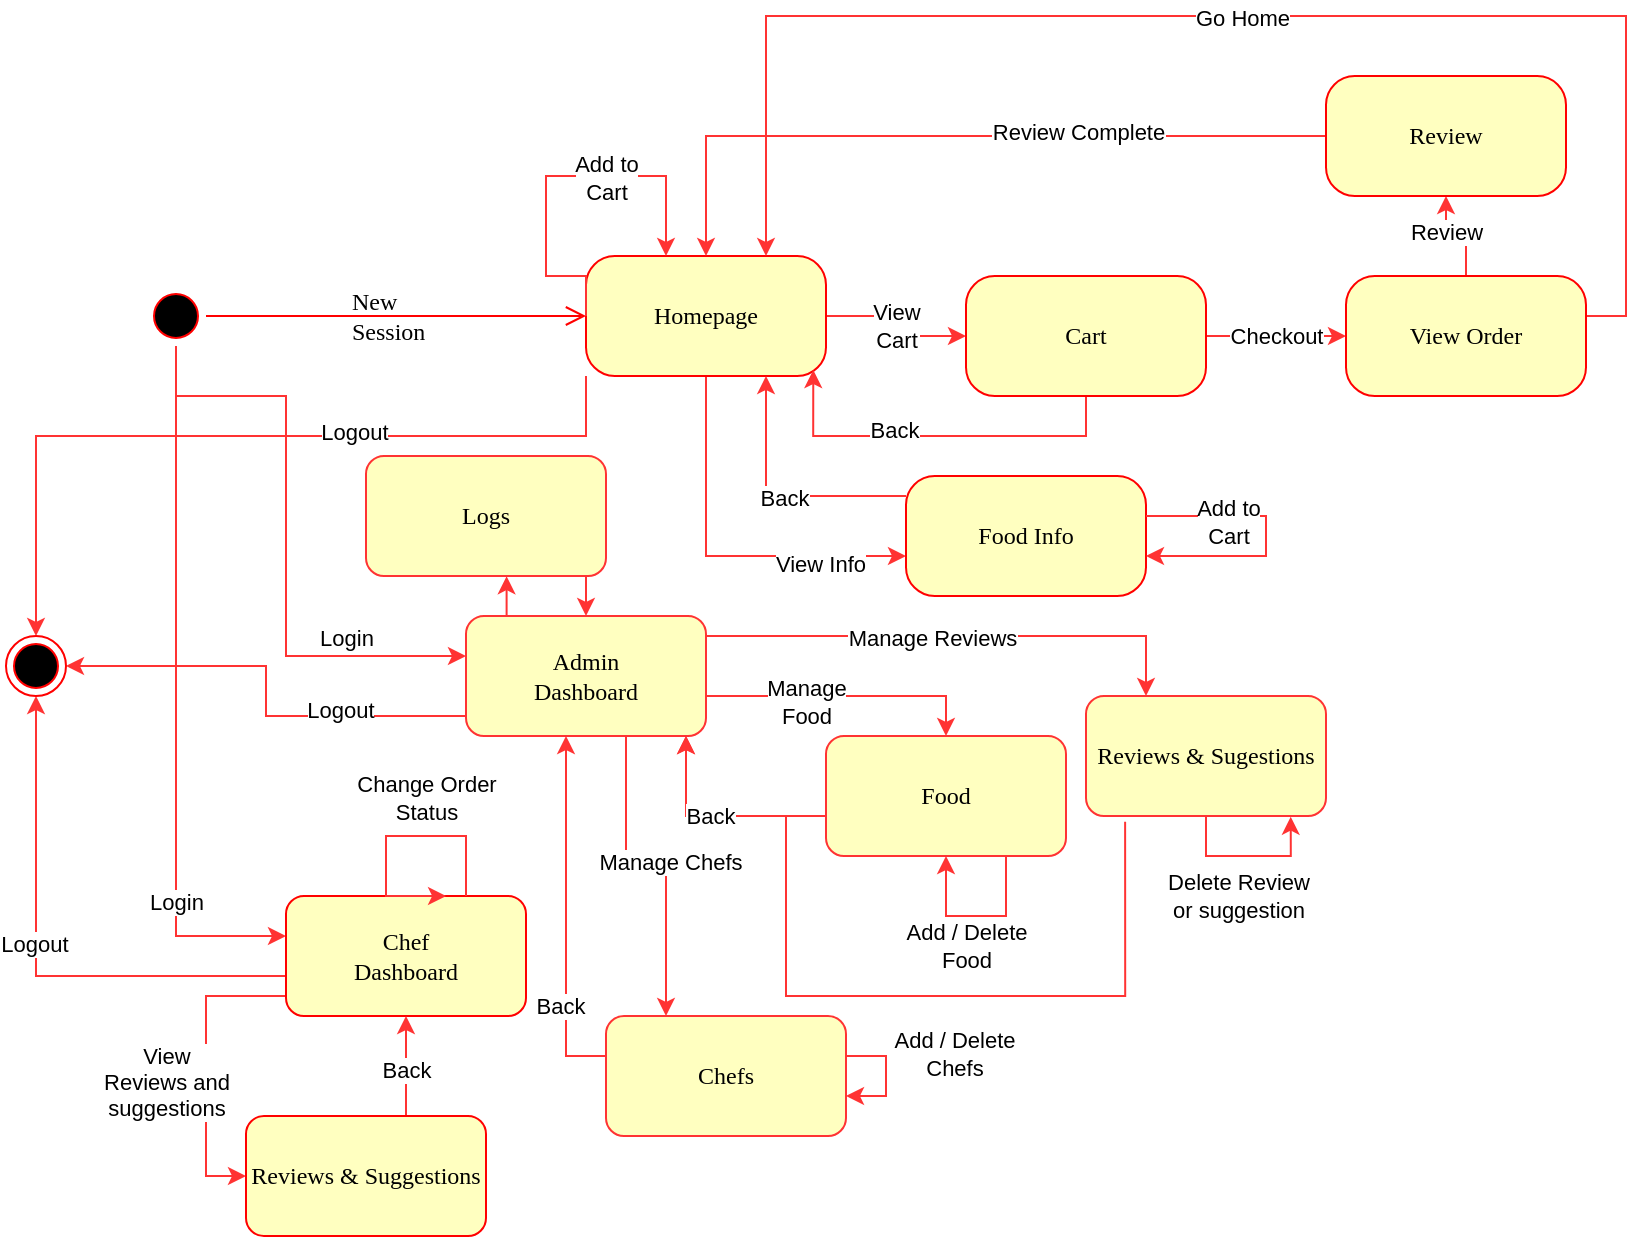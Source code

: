 <mxfile version="15.4.1" type="device"><diagram name="Page-1" id="58cdce13-f638-feb5-8d6f-7d28b1aa9fa0"><mxGraphModel dx="1240" dy="1533" grid="1" gridSize="10" guides="1" tooltips="1" connect="1" arrows="1" fold="1" page="1" pageScale="1" pageWidth="1100" pageHeight="850" background="none" math="0" shadow="0"><root><mxCell id="0"/><mxCell id="1" parent="0"/><mxCell id="fayhl5p_urzS4r_QxriD-4" value="" style="edgeStyle=orthogonalEdgeStyle;rounded=0;orthogonalLoop=1;jettySize=auto;html=1;strokeColor=#FF3333;" edge="1" parent="1" source="382b91b5511bd0f7-1" target="fayhl5p_urzS4r_QxriD-3"><mxGeometry relative="1" as="geometry"><Array as="points"><mxPoint x="145" y="190"/><mxPoint x="200" y="190"/><mxPoint x="200" y="320"/></Array></mxGeometry></mxCell><mxCell id="fayhl5p_urzS4r_QxriD-8" value="Login" style="edgeLabel;html=1;align=center;verticalAlign=middle;resizable=0;points=[];" vertex="1" connectable="0" parent="fayhl5p_urzS4r_QxriD-4"><mxGeometry x="0.225" y="1" relative="1" as="geometry"><mxPoint x="29" y="17" as="offset"/></mxGeometry></mxCell><mxCell id="fayhl5p_urzS4r_QxriD-7" value="" style="edgeStyle=orthogonalEdgeStyle;rounded=0;orthogonalLoop=1;jettySize=auto;html=1;strokeColor=#FF3333;" edge="1" parent="1" source="382b91b5511bd0f7-1" target="fayhl5p_urzS4r_QxriD-6"><mxGeometry relative="1" as="geometry"><Array as="points"><mxPoint x="145" y="460"/></Array></mxGeometry></mxCell><mxCell id="fayhl5p_urzS4r_QxriD-9" value="Login" style="edgeLabel;html=1;align=center;verticalAlign=middle;resizable=0;points=[];" vertex="1" connectable="0" parent="fayhl5p_urzS4r_QxriD-7"><mxGeometry x="0.585" relative="1" as="geometry"><mxPoint as="offset"/></mxGeometry></mxCell><mxCell id="382b91b5511bd0f7-1" value="" style="ellipse;html=1;shape=startState;fillColor=#000000;strokeColor=#ff0000;rounded=1;shadow=0;comic=0;labelBackgroundColor=none;fontFamily=Verdana;fontSize=12;fontColor=#000000;align=center;direction=south;" parent="1" vertex="1"><mxGeometry x="130" y="135" width="30" height="30" as="geometry"/></mxCell><mxCell id="fayhl5p_urzS4r_QxriD-14" value="&lt;div&gt;View &lt;br&gt;&lt;/div&gt;&lt;div&gt;Cart&lt;br&gt;&lt;/div&gt;" style="edgeStyle=orthogonalEdgeStyle;rounded=0;orthogonalLoop=1;jettySize=auto;html=1;strokeColor=#FF3333;" edge="1" parent="1" source="382b91b5511bd0f7-6" target="fayhl5p_urzS4r_QxriD-13"><mxGeometry relative="1" as="geometry"/></mxCell><mxCell id="fayhl5p_urzS4r_QxriD-16" value="" style="edgeStyle=orthogonalEdgeStyle;rounded=0;orthogonalLoop=1;jettySize=auto;html=1;strokeColor=#FF3333;" edge="1" parent="1" source="382b91b5511bd0f7-6" target="fayhl5p_urzS4r_QxriD-15"><mxGeometry relative="1" as="geometry"><Array as="points"><mxPoint x="410" y="270"/></Array></mxGeometry></mxCell><mxCell id="fayhl5p_urzS4r_QxriD-25" value="&lt;div&gt;View Info&lt;/div&gt;" style="edgeLabel;html=1;align=center;verticalAlign=middle;resizable=0;points=[];" vertex="1" connectable="0" parent="fayhl5p_urzS4r_QxriD-16"><mxGeometry x="0.54" y="-4" relative="1" as="geometry"><mxPoint as="offset"/></mxGeometry></mxCell><mxCell id="fayhl5p_urzS4r_QxriD-49" style="edgeStyle=orthogonalEdgeStyle;rounded=0;orthogonalLoop=1;jettySize=auto;html=1;entryX=0.5;entryY=0;entryDx=0;entryDy=0;strokeColor=#FF3333;" edge="1" parent="1" source="382b91b5511bd0f7-6" target="fayhl5p_urzS4r_QxriD-48"><mxGeometry relative="1" as="geometry"><Array as="points"><mxPoint x="350" y="210"/><mxPoint x="75" y="210"/></Array></mxGeometry></mxCell><mxCell id="fayhl5p_urzS4r_QxriD-50" value="Logout" style="edgeLabel;html=1;align=center;verticalAlign=middle;resizable=0;points=[];" vertex="1" connectable="0" parent="fayhl5p_urzS4r_QxriD-49"><mxGeometry x="-0.279" y="-2" relative="1" as="geometry"><mxPoint as="offset"/></mxGeometry></mxCell><mxCell id="382b91b5511bd0f7-6" value="Homepage" style="rounded=1;whiteSpace=wrap;html=1;arcSize=24;fillColor=#ffffc0;strokeColor=#ff0000;shadow=0;comic=0;labelBackgroundColor=none;fontFamily=Verdana;fontSize=12;fontColor=#000000;align=center;" parent="1" vertex="1"><mxGeometry x="350" y="120" width="120" height="60" as="geometry"/></mxCell><mxCell id="2a3bc250acf0617d-9" value="&lt;div&gt;New&lt;/div&gt;&lt;div&gt;Session&lt;/div&gt;" style="edgeStyle=orthogonalEdgeStyle;html=1;labelBackgroundColor=none;endArrow=open;endSize=8;strokeColor=#ff0000;fontFamily=Verdana;fontSize=12;align=left;" parent="1" source="382b91b5511bd0f7-1" target="382b91b5511bd0f7-6" edge="1"><mxGeometry x="-0.263" relative="1" as="geometry"><mxPoint x="1" as="offset"/></mxGeometry></mxCell><mxCell id="fayhl5p_urzS4r_QxriD-36" value="" style="edgeStyle=orthogonalEdgeStyle;rounded=0;orthogonalLoop=1;jettySize=auto;html=1;strokeColor=#FF3333;" edge="1" parent="1" source="fayhl5p_urzS4r_QxriD-3" target="fayhl5p_urzS4r_QxriD-35"><mxGeometry relative="1" as="geometry"><Array as="points"><mxPoint x="530" y="340"/></Array></mxGeometry></mxCell><mxCell id="fayhl5p_urzS4r_QxriD-37" value="&lt;div&gt;Manage &lt;br&gt;&lt;/div&gt;&lt;div&gt;Food&lt;/div&gt;" style="edgeLabel;html=1;align=center;verticalAlign=middle;resizable=0;points=[];" vertex="1" connectable="0" parent="fayhl5p_urzS4r_QxriD-36"><mxGeometry x="-0.292" y="-3" relative="1" as="geometry"><mxPoint as="offset"/></mxGeometry></mxCell><mxCell id="fayhl5p_urzS4r_QxriD-51" style="edgeStyle=orthogonalEdgeStyle;rounded=0;orthogonalLoop=1;jettySize=auto;html=1;entryX=1;entryY=0.5;entryDx=0;entryDy=0;strokeColor=#FF3333;" edge="1" parent="1" source="fayhl5p_urzS4r_QxriD-3" target="fayhl5p_urzS4r_QxriD-48"><mxGeometry relative="1" as="geometry"><Array as="points"><mxPoint x="190" y="350"/><mxPoint x="190" y="325"/></Array></mxGeometry></mxCell><mxCell id="fayhl5p_urzS4r_QxriD-52" value="Logout" style="edgeLabel;html=1;align=center;verticalAlign=middle;resizable=0;points=[];" vertex="1" connectable="0" parent="fayhl5p_urzS4r_QxriD-51"><mxGeometry x="-0.442" y="-3" relative="1" as="geometry"><mxPoint as="offset"/></mxGeometry></mxCell><mxCell id="fayhl5p_urzS4r_QxriD-58" value="" style="edgeStyle=orthogonalEdgeStyle;rounded=0;orthogonalLoop=1;jettySize=auto;html=1;strokeColor=#FF3333;" edge="1" parent="1" source="fayhl5p_urzS4r_QxriD-3" target="fayhl5p_urzS4r_QxriD-57"><mxGeometry relative="1" as="geometry"><Array as="points"><mxPoint x="370" y="420"/><mxPoint x="390" y="420"/></Array></mxGeometry></mxCell><mxCell id="fayhl5p_urzS4r_QxriD-65" value="Manage Chefs" style="edgeLabel;html=1;align=center;verticalAlign=middle;resizable=0;points=[];" vertex="1" connectable="0" parent="fayhl5p_urzS4r_QxriD-58"><mxGeometry x="0.032" y="2" relative="1" as="geometry"><mxPoint as="offset"/></mxGeometry></mxCell><mxCell id="fayhl5p_urzS4r_QxriD-68" value="" style="edgeStyle=orthogonalEdgeStyle;rounded=0;orthogonalLoop=1;jettySize=auto;html=1;strokeColor=#FF3333;entryX=0.25;entryY=0;entryDx=0;entryDy=0;" edge="1" parent="1" source="fayhl5p_urzS4r_QxriD-3" target="fayhl5p_urzS4r_QxriD-67"><mxGeometry relative="1" as="geometry"><Array as="points"><mxPoint x="630" y="310"/></Array></mxGeometry></mxCell><mxCell id="fayhl5p_urzS4r_QxriD-69" value="Manage Reviews" style="edgeLabel;html=1;align=center;verticalAlign=middle;resizable=0;points=[];" vertex="1" connectable="0" parent="fayhl5p_urzS4r_QxriD-68"><mxGeometry x="-0.1" y="-1" relative="1" as="geometry"><mxPoint as="offset"/></mxGeometry></mxCell><mxCell id="fayhl5p_urzS4r_QxriD-77" value="" style="edgeStyle=orthogonalEdgeStyle;rounded=0;orthogonalLoop=1;jettySize=auto;html=1;strokeColor=#FF3333;entryX=0.586;entryY=1.002;entryDx=0;entryDy=0;entryPerimeter=0;" edge="1" parent="1" source="fayhl5p_urzS4r_QxriD-3" target="fayhl5p_urzS4r_QxriD-76"><mxGeometry relative="1" as="geometry"><Array as="points"><mxPoint x="310" y="280"/></Array></mxGeometry></mxCell><mxCell id="fayhl5p_urzS4r_QxriD-3" value="&lt;div&gt;Admin&lt;/div&gt;&lt;div&gt;Dashboard&lt;/div&gt;" style="whiteSpace=wrap;html=1;rounded=1;shadow=0;fontFamily=Verdana;strokeColor=#FF3333;fillColor=#FFFFC0;comic=0;" vertex="1" parent="1"><mxGeometry x="290" y="300" width="120" height="60" as="geometry"/></mxCell><mxCell id="fayhl5p_urzS4r_QxriD-43" value="&lt;div&gt;View&lt;/div&gt;&lt;div&gt;Reviews and &lt;br&gt;&lt;/div&gt;&lt;div&gt;suggestions&lt;br&gt;&lt;/div&gt;" style="edgeStyle=orthogonalEdgeStyle;rounded=0;orthogonalLoop=1;jettySize=auto;html=1;strokeColor=#FF3333;entryX=0;entryY=0.5;entryDx=0;entryDy=0;" edge="1" parent="1" source="fayhl5p_urzS4r_QxriD-6" target="fayhl5p_urzS4r_QxriD-42"><mxGeometry x="0.1" y="-20" relative="1" as="geometry"><Array as="points"><mxPoint x="160" y="490"/><mxPoint x="160" y="580"/></Array><mxPoint as="offset"/></mxGeometry></mxCell><mxCell id="fayhl5p_urzS4r_QxriD-53" style="edgeStyle=orthogonalEdgeStyle;rounded=0;orthogonalLoop=1;jettySize=auto;html=1;entryX=0.5;entryY=1;entryDx=0;entryDy=0;strokeColor=#FF3333;" edge="1" parent="1" source="fayhl5p_urzS4r_QxriD-6" target="fayhl5p_urzS4r_QxriD-48"><mxGeometry relative="1" as="geometry"><Array as="points"><mxPoint x="75" y="480"/></Array></mxGeometry></mxCell><mxCell id="fayhl5p_urzS4r_QxriD-56" value="Logout" style="edgeLabel;html=1;align=center;verticalAlign=middle;resizable=0;points=[];" vertex="1" connectable="0" parent="fayhl5p_urzS4r_QxriD-53"><mxGeometry x="0.068" y="1" relative="1" as="geometry"><mxPoint as="offset"/></mxGeometry></mxCell><mxCell id="fayhl5p_urzS4r_QxriD-6" value="&lt;div&gt;Chef&lt;/div&gt;&lt;div&gt;Dashboard&lt;br&gt;&lt;/div&gt;" style="whiteSpace=wrap;html=1;rounded=1;shadow=0;fontFamily=Verdana;strokeColor=#ff0000;fillColor=#FFFFC0;comic=0;" vertex="1" parent="1"><mxGeometry x="200" y="440" width="120" height="60" as="geometry"/></mxCell><mxCell id="fayhl5p_urzS4r_QxriD-18" value="Checkout" style="edgeStyle=orthogonalEdgeStyle;rounded=0;orthogonalLoop=1;jettySize=auto;html=1;strokeColor=#FF3333;" edge="1" parent="1" source="fayhl5p_urzS4r_QxriD-13" target="fayhl5p_urzS4r_QxriD-17"><mxGeometry relative="1" as="geometry"/></mxCell><mxCell id="fayhl5p_urzS4r_QxriD-74" style="edgeStyle=orthogonalEdgeStyle;rounded=0;orthogonalLoop=1;jettySize=auto;html=1;entryX=0.947;entryY=0.95;entryDx=0;entryDy=0;entryPerimeter=0;strokeColor=#FF3333;" edge="1" parent="1" source="fayhl5p_urzS4r_QxriD-13" target="382b91b5511bd0f7-6"><mxGeometry relative="1" as="geometry"><Array as="points"><mxPoint x="600" y="210"/><mxPoint x="464" y="210"/></Array></mxGeometry></mxCell><mxCell id="fayhl5p_urzS4r_QxriD-75" value="Back" style="edgeLabel;html=1;align=center;verticalAlign=middle;resizable=0;points=[];" vertex="1" connectable="0" parent="fayhl5p_urzS4r_QxriD-74"><mxGeometry x="0.228" y="-3" relative="1" as="geometry"><mxPoint as="offset"/></mxGeometry></mxCell><mxCell id="fayhl5p_urzS4r_QxriD-13" value="Cart" style="rounded=1;whiteSpace=wrap;html=1;arcSize=24;fillColor=#ffffc0;strokeColor=#ff0000;shadow=0;comic=0;labelBackgroundColor=none;fontFamily=Verdana;fontSize=12;fontColor=#000000;align=center;" vertex="1" parent="1"><mxGeometry x="540" y="130" width="120" height="60" as="geometry"/></mxCell><mxCell id="fayhl5p_urzS4r_QxriD-23" style="edgeStyle=orthogonalEdgeStyle;rounded=0;orthogonalLoop=1;jettySize=auto;html=1;entryX=0.75;entryY=1;entryDx=0;entryDy=0;strokeColor=#FF3333;" edge="1" parent="1" source="fayhl5p_urzS4r_QxriD-15" target="382b91b5511bd0f7-6"><mxGeometry relative="1" as="geometry"><Array as="points"><mxPoint x="440" y="240"/></Array></mxGeometry></mxCell><mxCell id="fayhl5p_urzS4r_QxriD-24" value="Back" style="edgeLabel;html=1;align=center;verticalAlign=middle;resizable=0;points=[];" vertex="1" connectable="0" parent="fayhl5p_urzS4r_QxriD-23"><mxGeometry x="-0.064" y="1" relative="1" as="geometry"><mxPoint as="offset"/></mxGeometry></mxCell><mxCell id="fayhl5p_urzS4r_QxriD-15" value="Food Info" style="rounded=1;whiteSpace=wrap;html=1;arcSize=24;fillColor=#ffffc0;strokeColor=#ff0000;shadow=0;comic=0;labelBackgroundColor=none;fontFamily=Verdana;fontSize=12;fontColor=#000000;align=center;" vertex="1" parent="1"><mxGeometry x="510" y="230" width="120" height="60" as="geometry"/></mxCell><mxCell id="fayhl5p_urzS4r_QxriD-20" value="" style="edgeStyle=orthogonalEdgeStyle;rounded=0;orthogonalLoop=1;jettySize=auto;html=1;strokeColor=#FF3333;" edge="1" parent="1" source="fayhl5p_urzS4r_QxriD-17" target="fayhl5p_urzS4r_QxriD-19"><mxGeometry relative="1" as="geometry"/></mxCell><mxCell id="fayhl5p_urzS4r_QxriD-28" value="Review" style="edgeLabel;html=1;align=center;verticalAlign=middle;resizable=0;points=[];" vertex="1" connectable="0" parent="fayhl5p_urzS4r_QxriD-20"><mxGeometry x="0.297" relative="1" as="geometry"><mxPoint as="offset"/></mxGeometry></mxCell><mxCell id="fayhl5p_urzS4r_QxriD-22" style="edgeStyle=orthogonalEdgeStyle;rounded=0;orthogonalLoop=1;jettySize=auto;html=1;entryX=0.75;entryY=0;entryDx=0;entryDy=0;strokeColor=#FF3333;" edge="1" parent="1" source="fayhl5p_urzS4r_QxriD-17" target="382b91b5511bd0f7-6"><mxGeometry relative="1" as="geometry"><Array as="points"><mxPoint x="870" y="150"/><mxPoint x="870"/><mxPoint x="440"/></Array></mxGeometry></mxCell><mxCell id="fayhl5p_urzS4r_QxriD-27" value="Go Home" style="edgeLabel;html=1;align=center;verticalAlign=middle;resizable=0;points=[];" vertex="1" connectable="0" parent="fayhl5p_urzS4r_QxriD-22"><mxGeometry x="0.007" y="1" relative="1" as="geometry"><mxPoint as="offset"/></mxGeometry></mxCell><mxCell id="fayhl5p_urzS4r_QxriD-17" value="View Order" style="rounded=1;whiteSpace=wrap;html=1;arcSize=24;fillColor=#ffffc0;strokeColor=#ff0000;shadow=0;comic=0;labelBackgroundColor=none;fontFamily=Verdana;fontSize=12;fontColor=#000000;align=center;" vertex="1" parent="1"><mxGeometry x="730" y="130" width="120" height="60" as="geometry"/></mxCell><mxCell id="fayhl5p_urzS4r_QxriD-21" style="edgeStyle=orthogonalEdgeStyle;rounded=0;orthogonalLoop=1;jettySize=auto;html=1;entryX=0.5;entryY=0;entryDx=0;entryDy=0;strokeColor=#FF3333;" edge="1" parent="1" source="fayhl5p_urzS4r_QxriD-19" target="382b91b5511bd0f7-6"><mxGeometry relative="1" as="geometry"/></mxCell><mxCell id="fayhl5p_urzS4r_QxriD-26" value="Review Complete" style="edgeLabel;html=1;align=center;verticalAlign=middle;resizable=0;points=[];" vertex="1" connectable="0" parent="fayhl5p_urzS4r_QxriD-21"><mxGeometry x="-0.329" y="-2" relative="1" as="geometry"><mxPoint as="offset"/></mxGeometry></mxCell><mxCell id="fayhl5p_urzS4r_QxriD-19" value="Review" style="rounded=1;whiteSpace=wrap;html=1;arcSize=24;fillColor=#ffffc0;strokeColor=#ff0000;shadow=0;comic=0;labelBackgroundColor=none;fontFamily=Verdana;fontSize=12;fontColor=#000000;align=center;" vertex="1" parent="1"><mxGeometry x="720" y="30" width="120" height="60" as="geometry"/></mxCell><mxCell id="fayhl5p_urzS4r_QxriD-29" style="edgeStyle=orthogonalEdgeStyle;rounded=0;orthogonalLoop=1;jettySize=auto;html=1;strokeColor=#FF3333;" edge="1" parent="1" source="fayhl5p_urzS4r_QxriD-15" target="fayhl5p_urzS4r_QxriD-15"><mxGeometry relative="1" as="geometry"><Array as="points"><mxPoint x="690" y="260"/></Array></mxGeometry></mxCell><mxCell id="fayhl5p_urzS4r_QxriD-30" value="&lt;div&gt;Add to &lt;br&gt;&lt;/div&gt;&lt;div&gt;Cart&lt;/div&gt;" style="edgeLabel;html=1;align=center;verticalAlign=middle;resizable=0;points=[];" vertex="1" connectable="0" parent="fayhl5p_urzS4r_QxriD-29"><mxGeometry x="-0.417" y="-3" relative="1" as="geometry"><mxPoint as="offset"/></mxGeometry></mxCell><mxCell id="fayhl5p_urzS4r_QxriD-32" style="edgeStyle=orthogonalEdgeStyle;rounded=0;orthogonalLoop=1;jettySize=auto;html=1;strokeColor=#FF3333;exitX=0;exitY=0.5;exitDx=0;exitDy=0;" edge="1" parent="1" source="382b91b5511bd0f7-6" target="382b91b5511bd0f7-6"><mxGeometry relative="1" as="geometry"><Array as="points"><mxPoint x="350" y="130"/><mxPoint x="330" y="130"/><mxPoint x="330" y="80"/><mxPoint x="390" y="80"/></Array></mxGeometry></mxCell><mxCell id="fayhl5p_urzS4r_QxriD-34" value="&lt;div&gt;Add to&lt;/div&gt;&lt;div&gt;Cart&lt;br&gt;&lt;/div&gt;" style="edgeLabel;html=1;align=center;verticalAlign=middle;resizable=0;points=[];" vertex="1" connectable="0" parent="fayhl5p_urzS4r_QxriD-32"><mxGeometry x="0.038" y="-1" relative="1" as="geometry"><mxPoint x="21" as="offset"/></mxGeometry></mxCell><mxCell id="fayhl5p_urzS4r_QxriD-40" style="edgeStyle=orthogonalEdgeStyle;rounded=0;orthogonalLoop=1;jettySize=auto;html=1;strokeColor=#FF3333;exitX=0;exitY=0.5;exitDx=0;exitDy=0;" edge="1" parent="1" source="fayhl5p_urzS4r_QxriD-35" target="fayhl5p_urzS4r_QxriD-3"><mxGeometry relative="1" as="geometry"><mxPoint x="350" y="370" as="targetPoint"/><Array as="points"><mxPoint x="470" y="400"/><mxPoint x="400" y="400"/></Array></mxGeometry></mxCell><mxCell id="fayhl5p_urzS4r_QxriD-35" value="Food " style="whiteSpace=wrap;html=1;rounded=1;shadow=0;fontFamily=Verdana;strokeColor=#FF3333;fillColor=#FFFFC0;comic=0;" vertex="1" parent="1"><mxGeometry x="470" y="360" width="120" height="60" as="geometry"/></mxCell><mxCell id="fayhl5p_urzS4r_QxriD-38" style="edgeStyle=orthogonalEdgeStyle;rounded=0;orthogonalLoop=1;jettySize=auto;html=1;strokeColor=#FF3333;" edge="1" parent="1" source="fayhl5p_urzS4r_QxriD-35" target="fayhl5p_urzS4r_QxriD-35"><mxGeometry relative="1" as="geometry"><Array as="points"><mxPoint x="560" y="450"/><mxPoint x="530" y="450"/></Array></mxGeometry></mxCell><mxCell id="fayhl5p_urzS4r_QxriD-39" value="&lt;div&gt;Add / Delete&lt;/div&gt;&lt;div&gt;Food&lt;br&gt;&lt;/div&gt;" style="edgeLabel;html=1;align=center;verticalAlign=middle;resizable=0;points=[];" vertex="1" connectable="0" parent="fayhl5p_urzS4r_QxriD-38"><mxGeometry x="-0.517" y="-2" relative="1" as="geometry"><mxPoint x="-18" y="23" as="offset"/></mxGeometry></mxCell><mxCell id="fayhl5p_urzS4r_QxriD-44" style="edgeStyle=orthogonalEdgeStyle;rounded=0;orthogonalLoop=1;jettySize=auto;html=1;strokeColor=#FF3333;" edge="1" parent="1" source="fayhl5p_urzS4r_QxriD-42" target="fayhl5p_urzS4r_QxriD-6"><mxGeometry relative="1" as="geometry"><mxPoint x="450" y="500" as="targetPoint"/><Array as="points"><mxPoint x="260" y="540"/><mxPoint x="260" y="540"/></Array></mxGeometry></mxCell><mxCell id="fayhl5p_urzS4r_QxriD-45" value="Back" style="edgeLabel;html=1;align=center;verticalAlign=middle;resizable=0;points=[];" vertex="1" connectable="0" parent="fayhl5p_urzS4r_QxriD-44"><mxGeometry x="-0.059" relative="1" as="geometry"><mxPoint as="offset"/></mxGeometry></mxCell><mxCell id="fayhl5p_urzS4r_QxriD-42" value="Reviews &amp;amp; Suggestions" style="whiteSpace=wrap;html=1;rounded=1;shadow=0;fontFamily=Verdana;strokeColor=#ff0000;fillColor=#FFFFC0;comic=0;" vertex="1" parent="1"><mxGeometry x="180" y="550" width="120" height="60" as="geometry"/></mxCell><mxCell id="fayhl5p_urzS4r_QxriD-46" style="edgeStyle=orthogonalEdgeStyle;rounded=0;orthogonalLoop=1;jettySize=auto;html=1;strokeColor=#FF3333;entryX=0.667;entryY=0;entryDx=0;entryDy=0;entryPerimeter=0;exitX=0.75;exitY=0;exitDx=0;exitDy=0;" edge="1" parent="1" source="fayhl5p_urzS4r_QxriD-6" target="fayhl5p_urzS4r_QxriD-6"><mxGeometry relative="1" as="geometry"><mxPoint x="350" y="460" as="targetPoint"/><Array as="points"><mxPoint x="290" y="410"/><mxPoint x="250" y="410"/><mxPoint x="250" y="440"/></Array></mxGeometry></mxCell><mxCell id="fayhl5p_urzS4r_QxriD-47" value="&lt;div&gt;Change Order&lt;/div&gt;&lt;div&gt;Status&lt;br&gt;&lt;/div&gt;" style="edgeLabel;html=1;align=center;verticalAlign=middle;resizable=0;points=[];" vertex="1" connectable="0" parent="fayhl5p_urzS4r_QxriD-46"><mxGeometry x="0.206" y="2" relative="1" as="geometry"><mxPoint x="18" y="-28" as="offset"/></mxGeometry></mxCell><mxCell id="fayhl5p_urzS4r_QxriD-48" value="" style="ellipse;html=1;shape=endState;fillColor=#000000;strokeColor=#ff0000;" vertex="1" parent="1"><mxGeometry x="60" y="310" width="30" height="30" as="geometry"/></mxCell><mxCell id="fayhl5p_urzS4r_QxriD-63" style="edgeStyle=orthogonalEdgeStyle;rounded=0;orthogonalLoop=1;jettySize=auto;html=1;strokeColor=#FF3333;" edge="1" parent="1" source="fayhl5p_urzS4r_QxriD-57"><mxGeometry relative="1" as="geometry"><mxPoint x="340" y="360" as="targetPoint"/><Array as="points"><mxPoint x="340" y="520"/><mxPoint x="340" y="360"/></Array></mxGeometry></mxCell><mxCell id="fayhl5p_urzS4r_QxriD-64" value="Back" style="edgeLabel;html=1;align=center;verticalAlign=middle;resizable=0;points=[];" vertex="1" connectable="0" parent="fayhl5p_urzS4r_QxriD-63"><mxGeometry x="-0.496" y="3" relative="1" as="geometry"><mxPoint as="offset"/></mxGeometry></mxCell><mxCell id="fayhl5p_urzS4r_QxriD-57" value="Chefs" style="whiteSpace=wrap;html=1;rounded=1;shadow=0;fontFamily=Verdana;strokeColor=#FF3333;fillColor=#FFFFC0;comic=0;" vertex="1" parent="1"><mxGeometry x="360" y="500" width="120" height="60" as="geometry"/></mxCell><mxCell id="fayhl5p_urzS4r_QxriD-59" style="edgeStyle=orthogonalEdgeStyle;rounded=0;orthogonalLoop=1;jettySize=auto;html=1;strokeColor=#FF3333;" edge="1" parent="1" source="fayhl5p_urzS4r_QxriD-57" target="fayhl5p_urzS4r_QxriD-57"><mxGeometry relative="1" as="geometry"/></mxCell><mxCell id="fayhl5p_urzS4r_QxriD-60" value="&lt;div&gt;Add / Delete&lt;/div&gt;Chefs" style="edgeLabel;html=1;align=center;verticalAlign=middle;resizable=0;points=[];" vertex="1" connectable="0" parent="1"><mxGeometry x="579.997" y="410" as="geometry"><mxPoint x="-46" y="109" as="offset"/></mxGeometry></mxCell><mxCell id="fayhl5p_urzS4r_QxriD-72" style="edgeStyle=orthogonalEdgeStyle;rounded=0;orthogonalLoop=1;jettySize=auto;html=1;strokeColor=#FF3333;exitX=0.163;exitY=1.047;exitDx=0;exitDy=0;exitPerimeter=0;" edge="1" parent="1" source="fayhl5p_urzS4r_QxriD-67"><mxGeometry relative="1" as="geometry"><mxPoint x="660" y="400" as="sourcePoint"/><mxPoint x="400" y="360" as="targetPoint"/><Array as="points"><mxPoint x="620" y="490"/><mxPoint x="450" y="490"/><mxPoint x="450" y="400"/><mxPoint x="400" y="400"/></Array></mxGeometry></mxCell><mxCell id="fayhl5p_urzS4r_QxriD-73" value="Back" style="edgeLabel;html=1;align=center;verticalAlign=middle;resizable=0;points=[];" vertex="1" connectable="0" parent="fayhl5p_urzS4r_QxriD-72"><mxGeometry x="0.711" relative="1" as="geometry"><mxPoint x="-12" as="offset"/></mxGeometry></mxCell><mxCell id="fayhl5p_urzS4r_QxriD-67" value="Reviews &amp;amp; Sugestions" style="whiteSpace=wrap;html=1;rounded=1;shadow=0;fontFamily=Verdana;strokeColor=#FF3333;fillColor=#FFFFC0;comic=0;" vertex="1" parent="1"><mxGeometry x="600" y="340" width="120" height="60" as="geometry"/></mxCell><mxCell id="fayhl5p_urzS4r_QxriD-70" style="edgeStyle=orthogonalEdgeStyle;rounded=0;orthogonalLoop=1;jettySize=auto;html=1;entryX=0.853;entryY=1.006;entryDx=0;entryDy=0;entryPerimeter=0;strokeColor=#FF3333;" edge="1" parent="1" source="fayhl5p_urzS4r_QxriD-67" target="fayhl5p_urzS4r_QxriD-67"><mxGeometry relative="1" as="geometry"><Array as="points"><mxPoint x="660" y="420"/><mxPoint x="702" y="420"/></Array></mxGeometry></mxCell><mxCell id="fayhl5p_urzS4r_QxriD-71" value="&lt;div&gt;Delete Review&lt;/div&gt;&lt;div&gt;or suggestion&lt;br&gt;&lt;/div&gt;" style="edgeLabel;html=1;align=center;verticalAlign=middle;resizable=0;points=[];" vertex="1" connectable="0" parent="fayhl5p_urzS4r_QxriD-70"><mxGeometry x="-0.139" y="-1" relative="1" as="geometry"><mxPoint y="19" as="offset"/></mxGeometry></mxCell><mxCell id="fayhl5p_urzS4r_QxriD-78" style="edgeStyle=orthogonalEdgeStyle;rounded=0;orthogonalLoop=1;jettySize=auto;html=1;strokeColor=#FF3333;" edge="1" parent="1" source="fayhl5p_urzS4r_QxriD-76"><mxGeometry relative="1" as="geometry"><mxPoint x="350" y="300" as="targetPoint"/><Array as="points"><mxPoint x="350" y="300"/></Array></mxGeometry></mxCell><mxCell id="fayhl5p_urzS4r_QxriD-76" value="Logs" style="whiteSpace=wrap;html=1;rounded=1;shadow=0;fontFamily=Verdana;strokeColor=#FF3333;fillColor=#FFFFC0;comic=0;" vertex="1" parent="1"><mxGeometry x="240" y="220" width="120" height="60" as="geometry"/></mxCell></root></mxGraphModel></diagram></mxfile>